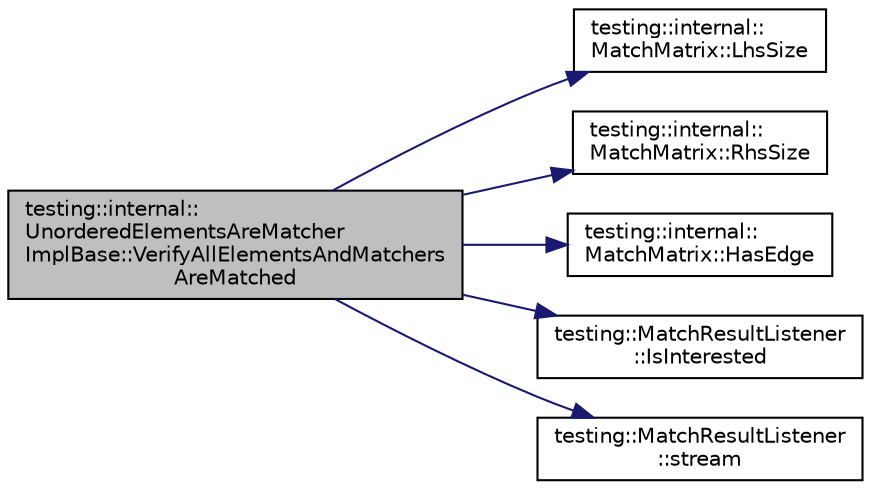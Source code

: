 digraph "testing::internal::UnorderedElementsAreMatcherImplBase::VerifyAllElementsAndMatchersAreMatched"
{
  edge [fontname="Helvetica",fontsize="10",labelfontname="Helvetica",labelfontsize="10"];
  node [fontname="Helvetica",fontsize="10",shape=record];
  rankdir="LR";
  Node10 [label="testing::internal::\lUnorderedElementsAreMatcher\lImplBase::VerifyAllElementsAndMatchers\lAreMatched",height=0.2,width=0.4,color="black", fillcolor="grey75", style="filled", fontcolor="black"];
  Node10 -> Node11 [color="midnightblue",fontsize="10",style="solid",fontname="Helvetica"];
  Node11 [label="testing::internal::\lMatchMatrix::LhsSize",height=0.2,width=0.4,color="black", fillcolor="white", style="filled",URL="$d7/d20/classtesting_1_1internal_1_1_match_matrix.html#a337d9793c61d985dbc1be166e34eed61"];
  Node10 -> Node12 [color="midnightblue",fontsize="10",style="solid",fontname="Helvetica"];
  Node12 [label="testing::internal::\lMatchMatrix::RhsSize",height=0.2,width=0.4,color="black", fillcolor="white", style="filled",URL="$d7/d20/classtesting_1_1internal_1_1_match_matrix.html#aff068e9fed3a42466c5da8766ac43134"];
  Node10 -> Node13 [color="midnightblue",fontsize="10",style="solid",fontname="Helvetica"];
  Node13 [label="testing::internal::\lMatchMatrix::HasEdge",height=0.2,width=0.4,color="black", fillcolor="white", style="filled",URL="$d7/d20/classtesting_1_1internal_1_1_match_matrix.html#a94c7641a932739734cb2207b1bca4036"];
  Node10 -> Node14 [color="midnightblue",fontsize="10",style="solid",fontname="Helvetica"];
  Node14 [label="testing::MatchResultListener\l::IsInterested",height=0.2,width=0.4,color="black", fillcolor="white", style="filled",URL="$d7/d01/classtesting_1_1_match_result_listener.html#ac34f9771f2ba6128cd6a1348b3aebda3"];
  Node10 -> Node15 [color="midnightblue",fontsize="10",style="solid",fontname="Helvetica"];
  Node15 [label="testing::MatchResultListener\l::stream",height=0.2,width=0.4,color="black", fillcolor="white", style="filled",URL="$d7/d01/classtesting_1_1_match_result_listener.html#a5abecb247e005f7f50a94898e3f44ee3"];
}
